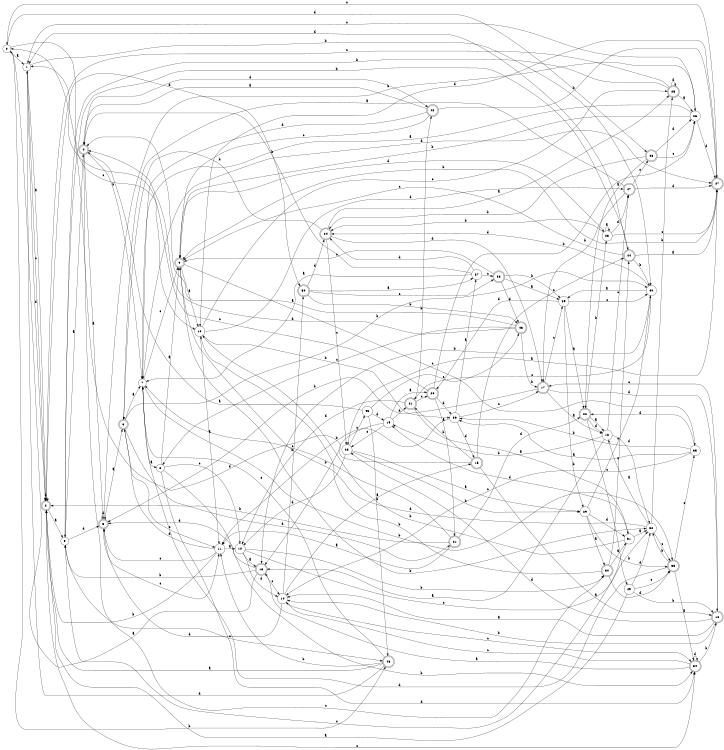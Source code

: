 digraph n41_4 {
__start0 [label="" shape="none"];

rankdir=LR;
size="8,5";

s0 [style="filled", color="black", fillcolor="white" shape="circle", label="0"];
s1 [style="filled", color="black", fillcolor="white" shape="circle", label="1"];
s2 [style="rounded,filled", color="black", fillcolor="white" shape="doublecircle", label="2"];
s3 [style="filled", color="black", fillcolor="white" shape="circle", label="3"];
s4 [style="rounded,filled", color="black", fillcolor="white" shape="doublecircle", label="4"];
s5 [style="rounded,filled", color="black", fillcolor="white" shape="doublecircle", label="5"];
s6 [style="rounded,filled", color="black", fillcolor="white" shape="doublecircle", label="6"];
s7 [style="filled", color="black", fillcolor="white" shape="circle", label="7"];
s8 [style="filled", color="black", fillcolor="white" shape="circle", label="8"];
s9 [style="rounded,filled", color="black", fillcolor="white" shape="doublecircle", label="9"];
s10 [style="filled", color="black", fillcolor="white" shape="circle", label="10"];
s11 [style="filled", color="black", fillcolor="white" shape="circle", label="11"];
s12 [style="filled", color="black", fillcolor="white" shape="circle", label="12"];
s13 [style="rounded,filled", color="black", fillcolor="white" shape="doublecircle", label="13"];
s14 [style="filled", color="black", fillcolor="white" shape="circle", label="14"];
s15 [style="rounded,filled", color="black", fillcolor="white" shape="doublecircle", label="15"];
s16 [style="rounded,filled", color="black", fillcolor="white" shape="doublecircle", label="16"];
s17 [style="rounded,filled", color="black", fillcolor="white" shape="doublecircle", label="17"];
s18 [style="filled", color="black", fillcolor="white" shape="circle", label="18"];
s19 [style="filled", color="black", fillcolor="white" shape="circle", label="19"];
s20 [style="rounded,filled", color="black", fillcolor="white" shape="doublecircle", label="20"];
s21 [style="rounded,filled", color="black", fillcolor="white" shape="doublecircle", label="21"];
s22 [style="rounded,filled", color="black", fillcolor="white" shape="doublecircle", label="22"];
s23 [style="filled", color="black", fillcolor="white" shape="circle", label="23"];
s24 [style="rounded,filled", color="black", fillcolor="white" shape="doublecircle", label="24"];
s25 [style="rounded,filled", color="black", fillcolor="white" shape="doublecircle", label="25"];
s26 [style="filled", color="black", fillcolor="white" shape="circle", label="26"];
s27 [style="rounded,filled", color="black", fillcolor="white" shape="doublecircle", label="27"];
s28 [style="filled", color="black", fillcolor="white" shape="circle", label="28"];
s29 [style="filled", color="black", fillcolor="white" shape="circle", label="29"];
s30 [style="rounded,filled", color="black", fillcolor="white" shape="doublecircle", label="30"];
s31 [style="filled", color="black", fillcolor="white" shape="circle", label="31"];
s32 [style="filled", color="black", fillcolor="white" shape="circle", label="32"];
s33 [style="rounded,filled", color="black", fillcolor="white" shape="doublecircle", label="33"];
s34 [style="rounded,filled", color="black", fillcolor="white" shape="doublecircle", label="34"];
s35 [style="filled", color="black", fillcolor="white" shape="circle", label="35"];
s36 [style="filled", color="black", fillcolor="white" shape="circle", label="36"];
s37 [style="filled", color="black", fillcolor="white" shape="circle", label="37"];
s38 [style="rounded,filled", color="black", fillcolor="white" shape="doublecircle", label="38"];
s39 [style="filled", color="black", fillcolor="white" shape="circle", label="39"];
s40 [style="filled", color="black", fillcolor="white" shape="circle", label="40"];
s41 [style="rounded,filled", color="black", fillcolor="white" shape="doublecircle", label="41"];
s42 [style="rounded,filled", color="black", fillcolor="white" shape="doublecircle", label="42"];
s43 [style="rounded,filled", color="black", fillcolor="white" shape="doublecircle", label="43"];
s44 [style="rounded,filled", color="black", fillcolor="white" shape="doublecircle", label="44"];
s45 [style="filled", color="black", fillcolor="white" shape="circle", label="45"];
s46 [style="rounded,filled", color="black", fillcolor="white" shape="doublecircle", label="46"];
s47 [style="rounded,filled", color="black", fillcolor="white" shape="doublecircle", label="47"];
s48 [style="rounded,filled", color="black", fillcolor="white" shape="doublecircle", label="48"];
s49 [style="filled", color="black", fillcolor="white" shape="circle", label="49"];
s50 [style="rounded,filled", color="black", fillcolor="white" shape="doublecircle", label="50"];
s0 -> s1 [label="a"];
s0 -> s46 [label="b"];
s0 -> s10 [label="c"];
s0 -> s48 [label="d"];
s1 -> s2 [label="a"];
s1 -> s40 [label="b"];
s1 -> s2 [label="c"];
s1 -> s2 [label="d"];
s2 -> s3 [label="a"];
s2 -> s2 [label="b"];
s2 -> s34 [label="c"];
s2 -> s50 [label="d"];
s3 -> s4 [label="a"];
s3 -> s44 [label="b"];
s3 -> s30 [label="c"];
s3 -> s5 [label="d"];
s4 -> s5 [label="a"];
s4 -> s7 [label="b"];
s4 -> s46 [label="c"];
s4 -> s42 [label="d"];
s5 -> s6 [label="a"];
s5 -> s26 [label="b"];
s5 -> s11 [label="c"];
s5 -> s5 [label="d"];
s6 -> s7 [label="a"];
s6 -> s40 [label="b"];
s6 -> s11 [label="c"];
s6 -> s21 [label="d"];
s7 -> s8 [label="a"];
s7 -> s33 [label="b"];
s7 -> s9 [label="c"];
s7 -> s27 [label="d"];
s8 -> s9 [label="a"];
s8 -> s34 [label="b"];
s8 -> s12 [label="c"];
s8 -> s34 [label="d"];
s9 -> s10 [label="a"];
s9 -> s32 [label="b"];
s9 -> s35 [label="c"];
s9 -> s23 [label="d"];
s10 -> s11 [label="a"];
s10 -> s36 [label="b"];
s10 -> s25 [label="c"];
s10 -> s47 [label="d"];
s11 -> s12 [label="a"];
s11 -> s2 [label="b"];
s11 -> s5 [label="c"];
s11 -> s6 [label="d"];
s12 -> s13 [label="a"];
s12 -> s30 [label="b"];
s12 -> s32 [label="c"];
s12 -> s14 [label="d"];
s13 -> s0 [label="a"];
s13 -> s3 [label="b"];
s13 -> s14 [label="c"];
s13 -> s5 [label="d"];
s14 -> s15 [label="a"];
s14 -> s50 [label="b"];
s14 -> s34 [label="c"];
s14 -> s5 [label="d"];
s15 -> s16 [label="a"];
s15 -> s41 [label="b"];
s15 -> s44 [label="c"];
s15 -> s0 [label="d"];
s16 -> s14 [label="a"];
s16 -> s14 [label="b"];
s16 -> s17 [label="c"];
s16 -> s28 [label="d"];
s17 -> s18 [label="a"];
s17 -> s5 [label="b"];
s17 -> s39 [label="c"];
s17 -> s16 [label="d"];
s18 -> s13 [label="a"];
s18 -> s19 [label="b"];
s18 -> s47 [label="c"];
s18 -> s32 [label="d"];
s19 -> s20 [label="a"];
s19 -> s13 [label="b"];
s19 -> s28 [label="c"];
s19 -> s41 [label="d"];
s20 -> s21 [label="a"];
s20 -> s26 [label="b"];
s20 -> s1 [label="c"];
s20 -> s36 [label="d"];
s21 -> s11 [label="a"];
s21 -> s2 [label="b"];
s21 -> s7 [label="c"];
s21 -> s22 [label="d"];
s22 -> s18 [label="a"];
s22 -> s23 [label="b"];
s22 -> s49 [label="c"];
s22 -> s18 [label="d"];
s23 -> s23 [label="a"];
s23 -> s24 [label="b"];
s23 -> s27 [label="c"];
s23 -> s47 [label="d"];
s24 -> s25 [label="a"];
s24 -> s6 [label="b"];
s24 -> s28 [label="c"];
s24 -> s17 [label="d"];
s25 -> s26 [label="a"];
s25 -> s3 [label="b"];
s25 -> s2 [label="c"];
s25 -> s25 [label="d"];
s26 -> s7 [label="a"];
s26 -> s9 [label="b"];
s26 -> s1 [label="c"];
s26 -> s27 [label="d"];
s27 -> s28 [label="a"];
s27 -> s9 [label="b"];
s27 -> s0 [label="c"];
s27 -> s10 [label="d"];
s28 -> s29 [label="a"];
s28 -> s29 [label="b"];
s28 -> s45 [label="c"];
s28 -> s12 [label="d"];
s29 -> s30 [label="a"];
s29 -> s33 [label="b"];
s29 -> s40 [label="c"];
s29 -> s31 [label="d"];
s30 -> s31 [label="a"];
s30 -> s10 [label="b"];
s30 -> s44 [label="c"];
s30 -> s33 [label="d"];
s31 -> s32 [label="a"];
s31 -> s10 [label="b"];
s31 -> s3 [label="c"];
s31 -> s19 [label="d"];
s32 -> s18 [label="a"];
s32 -> s25 [label="b"];
s32 -> s33 [label="c"];
s32 -> s9 [label="d"];
s33 -> s34 [label="a"];
s33 -> s32 [label="b"];
s33 -> s35 [label="c"];
s33 -> s7 [label="d"];
s34 -> s13 [label="a"];
s34 -> s16 [label="b"];
s34 -> s14 [label="c"];
s34 -> s34 [label="d"];
s35 -> s36 [label="a"];
s35 -> s36 [label="b"];
s35 -> s14 [label="c"];
s35 -> s22 [label="d"];
s36 -> s37 [label="a"];
s36 -> s11 [label="b"];
s36 -> s17 [label="c"];
s36 -> s15 [label="d"];
s37 -> s7 [label="a"];
s37 -> s4 [label="b"];
s37 -> s38 [label="c"];
s37 -> s24 [label="d"];
s38 -> s39 [label="a"];
s38 -> s39 [label="b"];
s38 -> s9 [label="c"];
s38 -> s43 [label="d"];
s39 -> s22 [label="a"];
s39 -> s29 [label="b"];
s39 -> s40 [label="c"];
s39 -> s20 [label="d"];
s40 -> s39 [label="a"];
s40 -> s13 [label="b"];
s40 -> s41 [label="c"];
s40 -> s24 [label="d"];
s41 -> s31 [label="a"];
s41 -> s42 [label="b"];
s41 -> s20 [label="c"];
s41 -> s12 [label="d"];
s42 -> s4 [label="a"];
s42 -> s27 [label="b"];
s42 -> s9 [label="c"];
s42 -> s7 [label="d"];
s43 -> s4 [label="a"];
s43 -> s17 [label="b"];
s43 -> s8 [label="c"];
s43 -> s4 [label="d"];
s44 -> s27 [label="a"];
s44 -> s40 [label="b"];
s44 -> s9 [label="c"];
s44 -> s1 [label="d"];
s45 -> s4 [label="a"];
s45 -> s46 [label="b"];
s45 -> s43 [label="c"];
s45 -> s19 [label="d"];
s46 -> s2 [label="a"];
s46 -> s11 [label="b"];
s46 -> s7 [label="c"];
s46 -> s1 [label="d"];
s47 -> s6 [label="a"];
s47 -> s17 [label="b"];
s47 -> s48 [label="c"];
s47 -> s27 [label="d"];
s48 -> s22 [label="a"];
s48 -> s24 [label="b"];
s48 -> s26 [label="c"];
s48 -> s26 [label="d"];
s49 -> s2 [label="a"];
s49 -> s16 [label="b"];
s49 -> s33 [label="c"];
s49 -> s32 [label="d"];
s50 -> s37 [label="a"];
s50 -> s43 [label="b"];
s50 -> s38 [label="c"];
s50 -> s24 [label="d"];

}